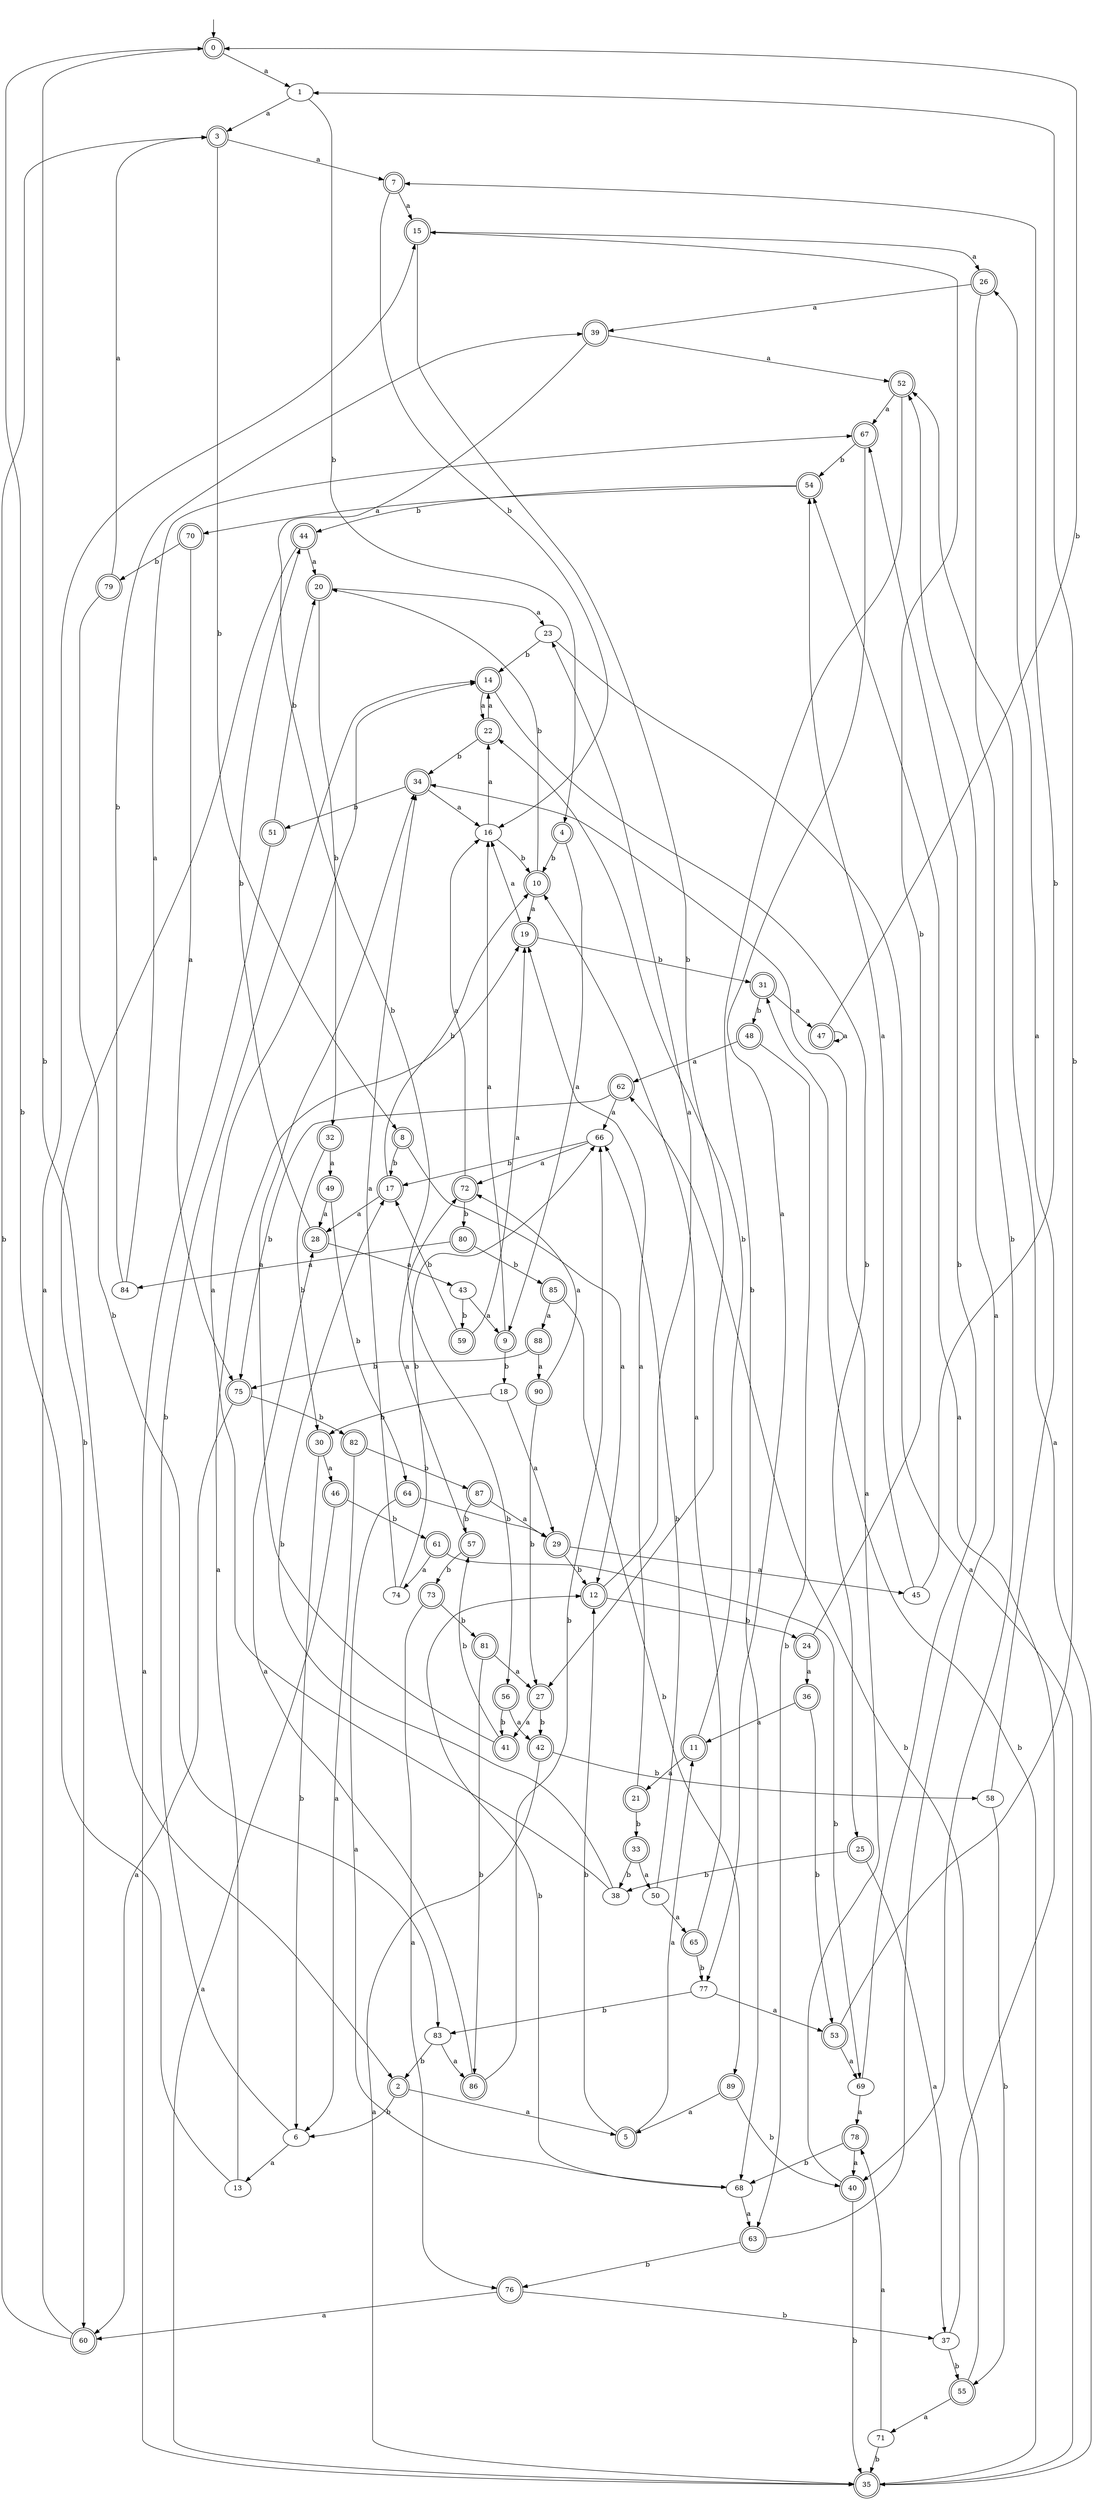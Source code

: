 digraph RandomDFA {
  __start0 [label="", shape=none];
  __start0 -> 0 [label=""];
  0 [shape=circle] [shape=doublecircle]
  0 -> 1 [label="a"]
  0 -> 2 [label="b"]
  1
  1 -> 3 [label="a"]
  1 -> 4 [label="b"]
  2 [shape=doublecircle]
  2 -> 5 [label="a"]
  2 -> 6 [label="b"]
  3 [shape=doublecircle]
  3 -> 7 [label="a"]
  3 -> 8 [label="b"]
  4 [shape=doublecircle]
  4 -> 9 [label="a"]
  4 -> 10 [label="b"]
  5 [shape=doublecircle]
  5 -> 11 [label="a"]
  5 -> 12 [label="b"]
  6
  6 -> 13 [label="a"]
  6 -> 14 [label="b"]
  7 [shape=doublecircle]
  7 -> 15 [label="a"]
  7 -> 16 [label="b"]
  8 [shape=doublecircle]
  8 -> 12 [label="a"]
  8 -> 17 [label="b"]
  9 [shape=doublecircle]
  9 -> 16 [label="a"]
  9 -> 18 [label="b"]
  10 [shape=doublecircle]
  10 -> 19 [label="a"]
  10 -> 20 [label="b"]
  11 [shape=doublecircle]
  11 -> 21 [label="a"]
  11 -> 22 [label="b"]
  12 [shape=doublecircle]
  12 -> 23 [label="a"]
  12 -> 24 [label="b"]
  13
  13 -> 19 [label="a"]
  13 -> 0 [label="b"]
  14 [shape=doublecircle]
  14 -> 22 [label="a"]
  14 -> 25 [label="b"]
  15 [shape=doublecircle]
  15 -> 26 [label="a"]
  15 -> 27 [label="b"]
  16
  16 -> 22 [label="a"]
  16 -> 10 [label="b"]
  17 [shape=doublecircle]
  17 -> 28 [label="a"]
  17 -> 10 [label="b"]
  18
  18 -> 29 [label="a"]
  18 -> 30 [label="b"]
  19 [shape=doublecircle]
  19 -> 16 [label="a"]
  19 -> 31 [label="b"]
  20 [shape=doublecircle]
  20 -> 23 [label="a"]
  20 -> 32 [label="b"]
  21 [shape=doublecircle]
  21 -> 19 [label="a"]
  21 -> 33 [label="b"]
  22 [shape=doublecircle]
  22 -> 14 [label="a"]
  22 -> 34 [label="b"]
  23
  23 -> 35 [label="a"]
  23 -> 14 [label="b"]
  24 [shape=doublecircle]
  24 -> 36 [label="a"]
  24 -> 15 [label="b"]
  25 [shape=doublecircle]
  25 -> 37 [label="a"]
  25 -> 38 [label="b"]
  26 [shape=doublecircle]
  26 -> 39 [label="a"]
  26 -> 40 [label="b"]
  27 [shape=doublecircle]
  27 -> 41 [label="a"]
  27 -> 42 [label="b"]
  28 [shape=doublecircle]
  28 -> 43 [label="a"]
  28 -> 44 [label="b"]
  29 [shape=doublecircle]
  29 -> 45 [label="a"]
  29 -> 12 [label="b"]
  30 [shape=doublecircle]
  30 -> 46 [label="a"]
  30 -> 6 [label="b"]
  31 [shape=doublecircle]
  31 -> 47 [label="a"]
  31 -> 48 [label="b"]
  32 [shape=doublecircle]
  32 -> 49 [label="a"]
  32 -> 30 [label="b"]
  33 [shape=doublecircle]
  33 -> 50 [label="a"]
  33 -> 38 [label="b"]
  34 [shape=doublecircle]
  34 -> 16 [label="a"]
  34 -> 51 [label="b"]
  35 [shape=doublecircle]
  35 -> 52 [label="a"]
  35 -> 31 [label="b"]
  36 [shape=doublecircle]
  36 -> 11 [label="a"]
  36 -> 53 [label="b"]
  37
  37 -> 54 [label="a"]
  37 -> 55 [label="b"]
  38
  38 -> 14 [label="a"]
  38 -> 17 [label="b"]
  39 [shape=doublecircle]
  39 -> 52 [label="a"]
  39 -> 56 [label="b"]
  40 [shape=doublecircle]
  40 -> 34 [label="a"]
  40 -> 35 [label="b"]
  41 [shape=doublecircle]
  41 -> 34 [label="a"]
  41 -> 57 [label="b"]
  42 [shape=doublecircle]
  42 -> 35 [label="a"]
  42 -> 58 [label="b"]
  43
  43 -> 9 [label="a"]
  43 -> 59 [label="b"]
  44 [shape=doublecircle]
  44 -> 20 [label="a"]
  44 -> 60 [label="b"]
  45
  45 -> 54 [label="a"]
  45 -> 7 [label="b"]
  46 [shape=doublecircle]
  46 -> 35 [label="a"]
  46 -> 61 [label="b"]
  47 [shape=doublecircle]
  47 -> 47 [label="a"]
  47 -> 0 [label="b"]
  48 [shape=doublecircle]
  48 -> 62 [label="a"]
  48 -> 63 [label="b"]
  49 [shape=doublecircle]
  49 -> 28 [label="a"]
  49 -> 64 [label="b"]
  50
  50 -> 65 [label="a"]
  50 -> 66 [label="b"]
  51 [shape=doublecircle]
  51 -> 35 [label="a"]
  51 -> 20 [label="b"]
  52 [shape=doublecircle]
  52 -> 67 [label="a"]
  52 -> 68 [label="b"]
  53 [shape=doublecircle]
  53 -> 69 [label="a"]
  53 -> 1 [label="b"]
  54 [shape=doublecircle]
  54 -> 70 [label="a"]
  54 -> 44 [label="b"]
  55 [shape=doublecircle]
  55 -> 71 [label="a"]
  55 -> 62 [label="b"]
  56 [shape=doublecircle]
  56 -> 42 [label="a"]
  56 -> 41 [label="b"]
  57 [shape=doublecircle]
  57 -> 72 [label="a"]
  57 -> 73 [label="b"]
  58
  58 -> 26 [label="a"]
  58 -> 55 [label="b"]
  59 [shape=doublecircle]
  59 -> 19 [label="a"]
  59 -> 17 [label="b"]
  60 [shape=doublecircle]
  60 -> 15 [label="a"]
  60 -> 3 [label="b"]
  61 [shape=doublecircle]
  61 -> 74 [label="a"]
  61 -> 69 [label="b"]
  62 [shape=doublecircle]
  62 -> 66 [label="a"]
  62 -> 75 [label="b"]
  63 [shape=doublecircle]
  63 -> 52 [label="a"]
  63 -> 76 [label="b"]
  64 [shape=doublecircle]
  64 -> 68 [label="a"]
  64 -> 29 [label="b"]
  65 [shape=doublecircle]
  65 -> 10 [label="a"]
  65 -> 77 [label="b"]
  66
  66 -> 72 [label="a"]
  66 -> 17 [label="b"]
  67 [shape=doublecircle]
  67 -> 77 [label="a"]
  67 -> 54 [label="b"]
  68
  68 -> 63 [label="a"]
  68 -> 12 [label="b"]
  69
  69 -> 78 [label="a"]
  69 -> 67 [label="b"]
  70 [shape=doublecircle]
  70 -> 75 [label="a"]
  70 -> 79 [label="b"]
  71
  71 -> 78 [label="a"]
  71 -> 35 [label="b"]
  72 [shape=doublecircle]
  72 -> 16 [label="a"]
  72 -> 80 [label="b"]
  73 [shape=doublecircle]
  73 -> 76 [label="a"]
  73 -> 81 [label="b"]
  74
  74 -> 34 [label="a"]
  74 -> 66 [label="b"]
  75 [shape=doublecircle]
  75 -> 60 [label="a"]
  75 -> 82 [label="b"]
  76 [shape=doublecircle]
  76 -> 60 [label="a"]
  76 -> 37 [label="b"]
  77
  77 -> 53 [label="a"]
  77 -> 83 [label="b"]
  78 [shape=doublecircle]
  78 -> 40 [label="a"]
  78 -> 68 [label="b"]
  79 [shape=doublecircle]
  79 -> 3 [label="a"]
  79 -> 83 [label="b"]
  80 [shape=doublecircle]
  80 -> 84 [label="a"]
  80 -> 85 [label="b"]
  81 [shape=doublecircle]
  81 -> 27 [label="a"]
  81 -> 86 [label="b"]
  82 [shape=doublecircle]
  82 -> 6 [label="a"]
  82 -> 87 [label="b"]
  83
  83 -> 86 [label="a"]
  83 -> 2 [label="b"]
  84
  84 -> 67 [label="a"]
  84 -> 39 [label="b"]
  85 [shape=doublecircle]
  85 -> 88 [label="a"]
  85 -> 89 [label="b"]
  86 [shape=doublecircle]
  86 -> 28 [label="a"]
  86 -> 66 [label="b"]
  87 [shape=doublecircle]
  87 -> 29 [label="a"]
  87 -> 57 [label="b"]
  88 [shape=doublecircle]
  88 -> 90 [label="a"]
  88 -> 75 [label="b"]
  89 [shape=doublecircle]
  89 -> 5 [label="a"]
  89 -> 40 [label="b"]
  90 [shape=doublecircle]
  90 -> 72 [label="a"]
  90 -> 27 [label="b"]
}
